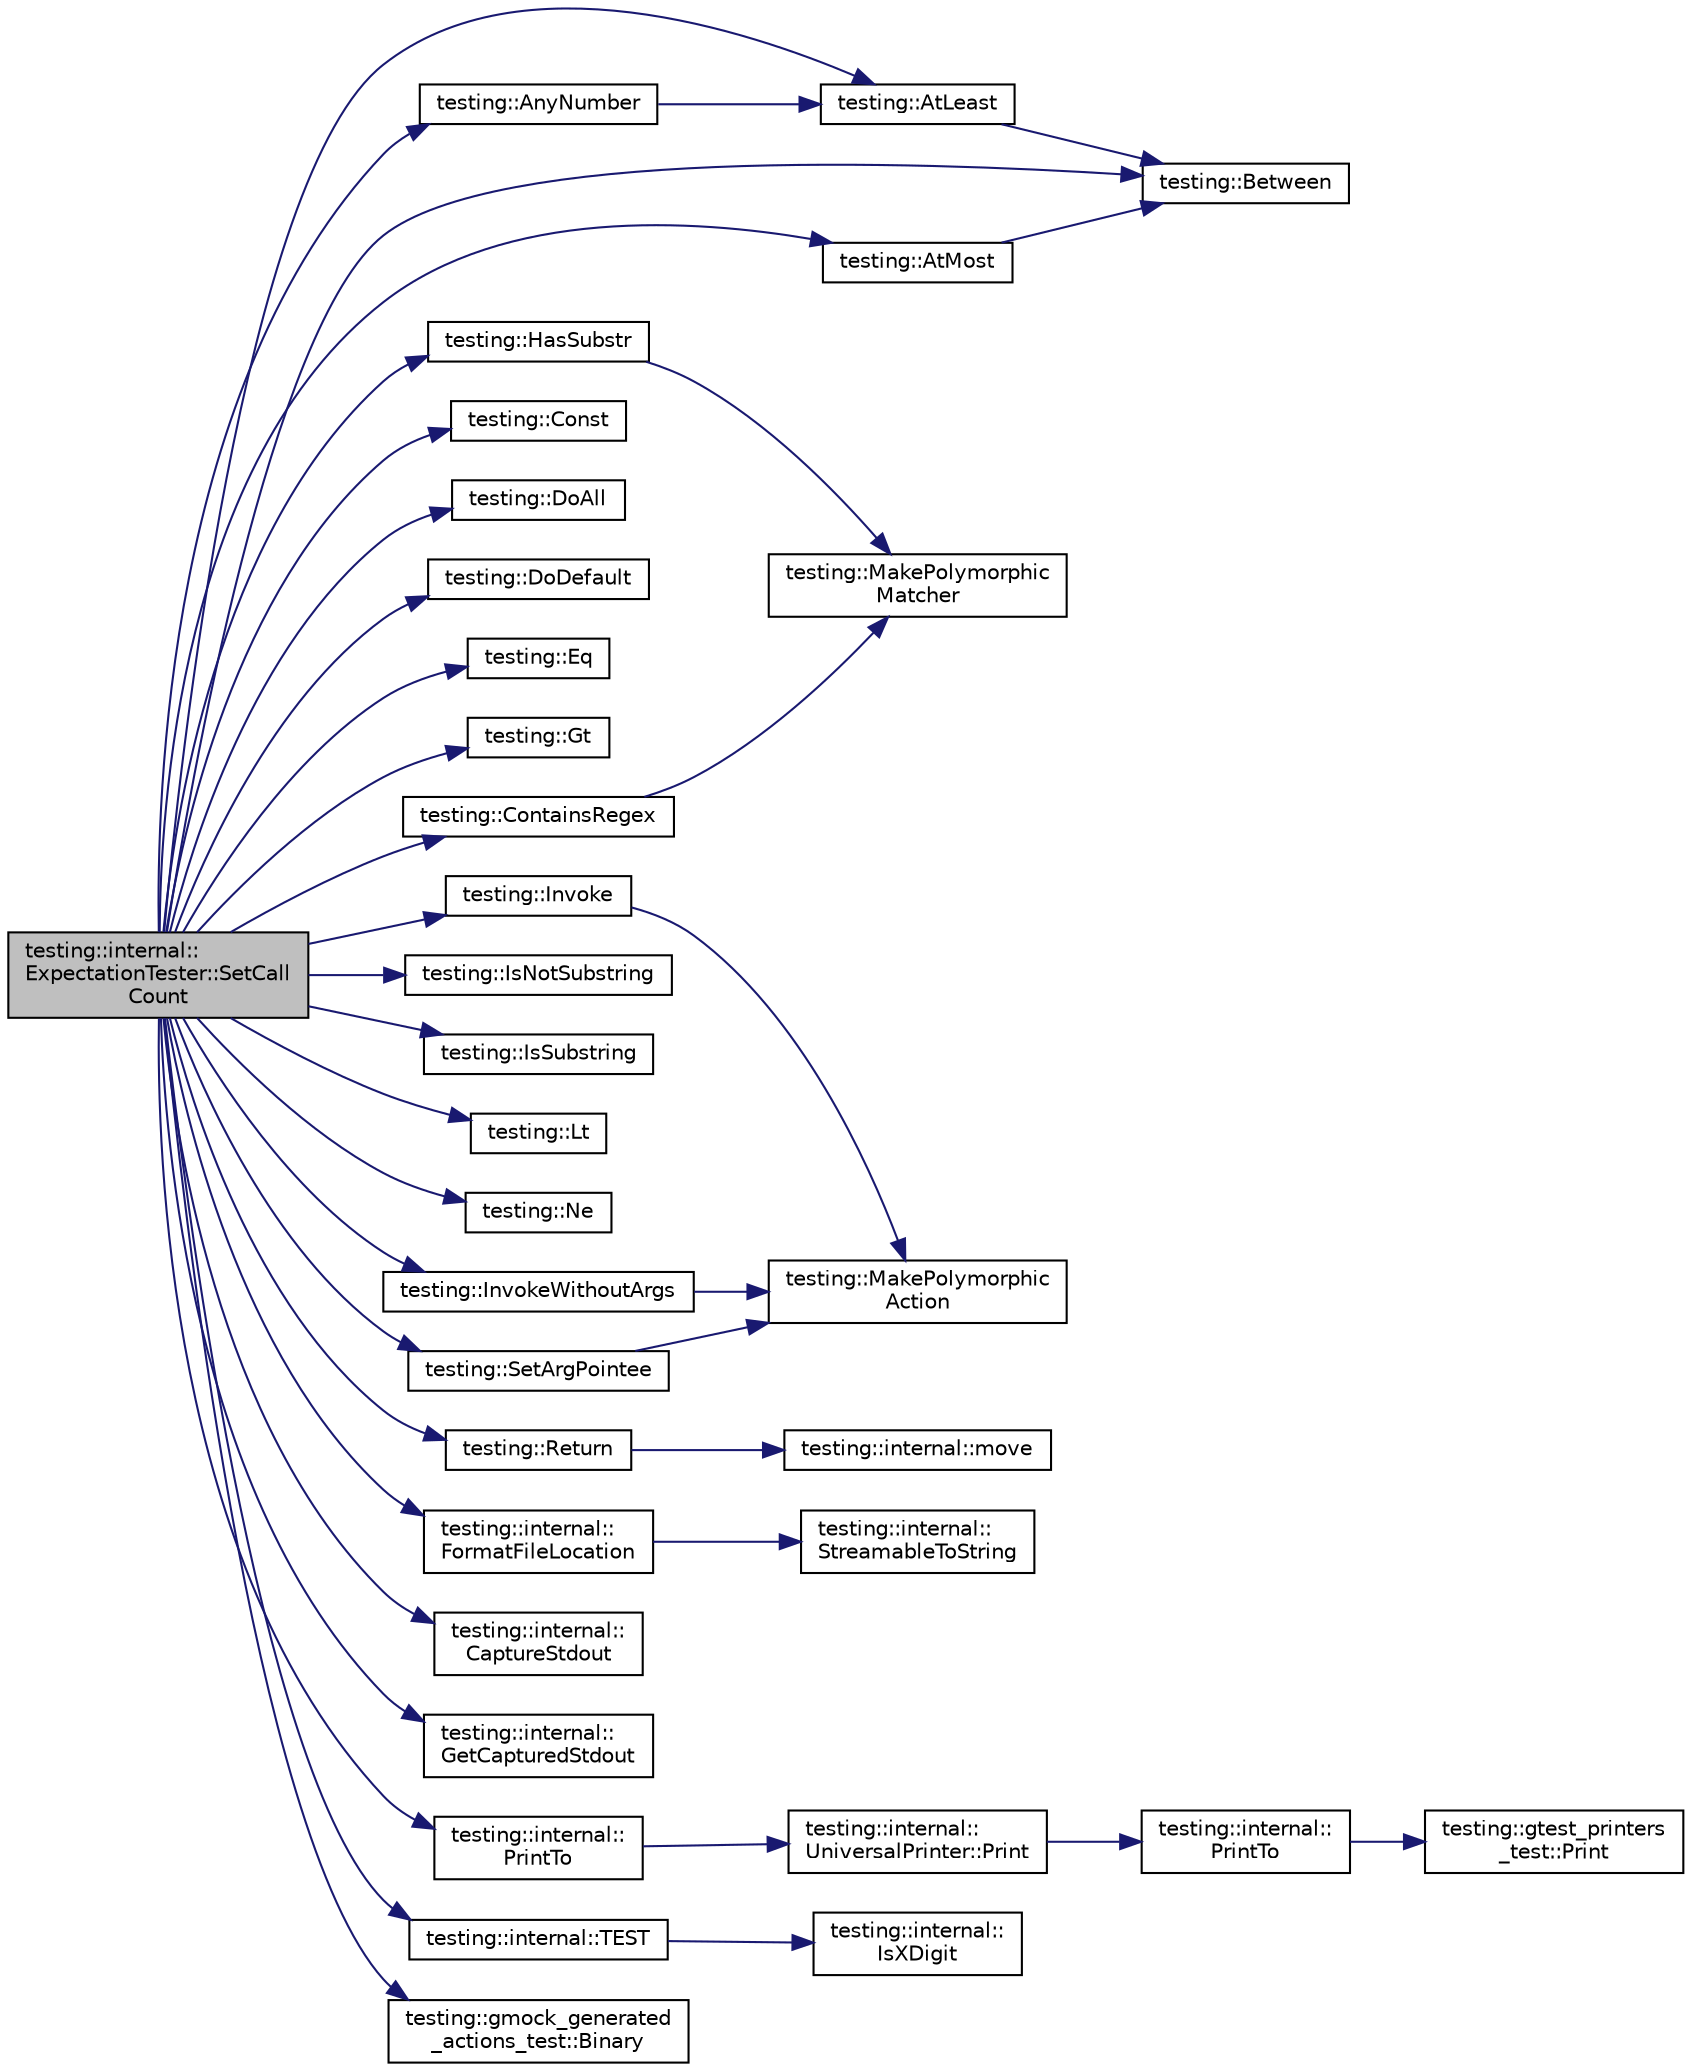digraph "testing::internal::ExpectationTester::SetCallCount"
{
  edge [fontname="Helvetica",fontsize="10",labelfontname="Helvetica",labelfontsize="10"];
  node [fontname="Helvetica",fontsize="10",shape=record];
  rankdir="LR";
  Node0 [label="testing::internal::\lExpectationTester::SetCall\lCount",height=0.2,width=0.4,color="black", fillcolor="grey75", style="filled", fontcolor="black"];
  Node0 -> Node1 [color="midnightblue",fontsize="10",style="solid",fontname="Helvetica"];
  Node1 [label="testing::AnyNumber",height=0.2,width=0.4,color="black", fillcolor="white", style="filled",URL="$d0/d75/namespacetesting.html#aa1f8a6371097e1e9b8d6866020f35252"];
  Node1 -> Node2 [color="midnightblue",fontsize="10",style="solid",fontname="Helvetica"];
  Node2 [label="testing::AtLeast",height=0.2,width=0.4,color="black", fillcolor="white", style="filled",URL="$d0/d75/namespacetesting.html#a137297cb3c582843989fbd937cf0fed2"];
  Node2 -> Node3 [color="midnightblue",fontsize="10",style="solid",fontname="Helvetica"];
  Node3 [label="testing::Between",height=0.2,width=0.4,color="black", fillcolor="white", style="filled",URL="$d0/d75/namespacetesting.html#a3bb2d3cdd3fdf5b4be1480fce549918e"];
  Node0 -> Node2 [color="midnightblue",fontsize="10",style="solid",fontname="Helvetica"];
  Node0 -> Node4 [color="midnightblue",fontsize="10",style="solid",fontname="Helvetica"];
  Node4 [label="testing::AtMost",height=0.2,width=0.4,color="black", fillcolor="white", style="filled",URL="$d0/d75/namespacetesting.html#a5487cd1068c78821ced96fbf542a91bb"];
  Node4 -> Node3 [color="midnightblue",fontsize="10",style="solid",fontname="Helvetica"];
  Node0 -> Node3 [color="midnightblue",fontsize="10",style="solid",fontname="Helvetica"];
  Node0 -> Node5 [color="midnightblue",fontsize="10",style="solid",fontname="Helvetica"];
  Node5 [label="testing::ContainsRegex",height=0.2,width=0.4,color="black", fillcolor="white", style="filled",URL="$d0/d75/namespacetesting.html#a899838630a71376aa071dfd7c500f2ca"];
  Node5 -> Node6 [color="midnightblue",fontsize="10",style="solid",fontname="Helvetica"];
  Node6 [label="testing::MakePolymorphic\lMatcher",height=0.2,width=0.4,color="black", fillcolor="white", style="filled",URL="$d0/d75/namespacetesting.html#a667ca94f190ec2e17ee2fbfdb7d3da04"];
  Node0 -> Node7 [color="midnightblue",fontsize="10",style="solid",fontname="Helvetica"];
  Node7 [label="testing::Const",height=0.2,width=0.4,color="black", fillcolor="white", style="filled",URL="$d0/d75/namespacetesting.html#a945ac56c5508a3c9c032bbe8aae8dcfa"];
  Node0 -> Node8 [color="midnightblue",fontsize="10",style="solid",fontname="Helvetica"];
  Node8 [label="testing::DoAll",height=0.2,width=0.4,color="black", fillcolor="white", style="filled",URL="$d0/d75/namespacetesting.html#a5f533932753d2af95000e96c4a3042e3"];
  Node0 -> Node9 [color="midnightblue",fontsize="10",style="solid",fontname="Helvetica"];
  Node9 [label="testing::DoDefault",height=0.2,width=0.4,color="black", fillcolor="white", style="filled",URL="$d0/d75/namespacetesting.html#ae041df61ff61ccb9753ba15b4309e1a6"];
  Node0 -> Node10 [color="midnightblue",fontsize="10",style="solid",fontname="Helvetica"];
  Node10 [label="testing::Eq",height=0.2,width=0.4,color="black", fillcolor="white", style="filled",URL="$d0/d75/namespacetesting.html#a0cb8ba7eae844c871eccb29e7c81635f"];
  Node0 -> Node11 [color="midnightblue",fontsize="10",style="solid",fontname="Helvetica"];
  Node11 [label="testing::Gt",height=0.2,width=0.4,color="black", fillcolor="white", style="filled",URL="$d0/d75/namespacetesting.html#a493fc1bafd7b3945ba06ace80e74b0d5"];
  Node0 -> Node12 [color="midnightblue",fontsize="10",style="solid",fontname="Helvetica"];
  Node12 [label="testing::Invoke",height=0.2,width=0.4,color="black", fillcolor="white", style="filled",URL="$d0/d75/namespacetesting.html#a12aebaf8363d49a383047529f798b694"];
  Node12 -> Node13 [color="midnightblue",fontsize="10",style="solid",fontname="Helvetica"];
  Node13 [label="testing::MakePolymorphic\lAction",height=0.2,width=0.4,color="black", fillcolor="white", style="filled",URL="$d0/d75/namespacetesting.html#a36bd06c5ea972c6df0bd9f40a7a94c65"];
  Node0 -> Node14 [color="midnightblue",fontsize="10",style="solid",fontname="Helvetica"];
  Node14 [label="testing::InvokeWithoutArgs",height=0.2,width=0.4,color="black", fillcolor="white", style="filled",URL="$d0/d75/namespacetesting.html#a88cc1999296bc630f6a49cdf66bb21f9"];
  Node14 -> Node13 [color="midnightblue",fontsize="10",style="solid",fontname="Helvetica"];
  Node0 -> Node15 [color="midnightblue",fontsize="10",style="solid",fontname="Helvetica"];
  Node15 [label="testing::IsNotSubstring",height=0.2,width=0.4,color="black", fillcolor="white", style="filled",URL="$d0/d75/namespacetesting.html#a2288dcf4249f88af67dcd46544dc49a6"];
  Node0 -> Node16 [color="midnightblue",fontsize="10",style="solid",fontname="Helvetica"];
  Node16 [label="testing::IsSubstring",height=0.2,width=0.4,color="black", fillcolor="white", style="filled",URL="$d0/d75/namespacetesting.html#a390c4f66fe7e9098117eb77e5fffa4ad"];
  Node0 -> Node17 [color="midnightblue",fontsize="10",style="solid",fontname="Helvetica"];
  Node17 [label="testing::Lt",height=0.2,width=0.4,color="black", fillcolor="white", style="filled",URL="$d0/d75/namespacetesting.html#ad621459957a8bcdd3c256b7940ecbf99"];
  Node0 -> Node18 [color="midnightblue",fontsize="10",style="solid",fontname="Helvetica"];
  Node18 [label="testing::Ne",height=0.2,width=0.4,color="black", fillcolor="white", style="filled",URL="$d0/d75/namespacetesting.html#afe42d41d5171234cb9da5da27faeb7e8"];
  Node0 -> Node19 [color="midnightblue",fontsize="10",style="solid",fontname="Helvetica"];
  Node19 [label="testing::Return",height=0.2,width=0.4,color="black", fillcolor="white", style="filled",URL="$d0/d75/namespacetesting.html#af6d1c13e9376c77671e37545cd84359c"];
  Node19 -> Node20 [color="midnightblue",fontsize="10",style="solid",fontname="Helvetica"];
  Node20 [label="testing::internal::move",height=0.2,width=0.4,color="black", fillcolor="white", style="filled",URL="$d0/da7/namespacetesting_1_1internal.html#a0f6d06bf8c3093b9c22bb08723db201e"];
  Node0 -> Node21 [color="midnightblue",fontsize="10",style="solid",fontname="Helvetica"];
  Node21 [label="testing::SetArgPointee",height=0.2,width=0.4,color="black", fillcolor="white", style="filled",URL="$d0/d75/namespacetesting.html#a5740a5033b88c37666fcd09a269d123f"];
  Node21 -> Node13 [color="midnightblue",fontsize="10",style="solid",fontname="Helvetica"];
  Node0 -> Node22 [color="midnightblue",fontsize="10",style="solid",fontname="Helvetica"];
  Node22 [label="testing::internal::\lFormatFileLocation",height=0.2,width=0.4,color="black", fillcolor="white", style="filled",URL="$d0/da7/namespacetesting_1_1internal.html#a31b7c3abed4a7c395f42c61e993989f4"];
  Node22 -> Node23 [color="midnightblue",fontsize="10",style="solid",fontname="Helvetica"];
  Node23 [label="testing::internal::\lStreamableToString",height=0.2,width=0.4,color="black", fillcolor="white", style="filled",URL="$d0/da7/namespacetesting_1_1internal.html#aad4beed95d0846e6ffc5da0978ef3bb9"];
  Node0 -> Node24 [color="midnightblue",fontsize="10",style="solid",fontname="Helvetica"];
  Node24 [label="testing::HasSubstr",height=0.2,width=0.4,color="black", fillcolor="white", style="filled",URL="$d0/d75/namespacetesting.html#a89643f279c0a36c2cf941abb5620756e"];
  Node24 -> Node6 [color="midnightblue",fontsize="10",style="solid",fontname="Helvetica"];
  Node0 -> Node25 [color="midnightblue",fontsize="10",style="solid",fontname="Helvetica"];
  Node25 [label="testing::internal::\lCaptureStdout",height=0.2,width=0.4,color="black", fillcolor="white", style="filled",URL="$d0/da7/namespacetesting_1_1internal.html#acba06d4f0343dec407738ba5544af990"];
  Node0 -> Node26 [color="midnightblue",fontsize="10",style="solid",fontname="Helvetica"];
  Node26 [label="testing::internal::\lGetCapturedStdout",height=0.2,width=0.4,color="black", fillcolor="white", style="filled",URL="$d0/da7/namespacetesting_1_1internal.html#aed657219a9856a8d249a3230de0c54ce"];
  Node0 -> Node27 [color="midnightblue",fontsize="10",style="solid",fontname="Helvetica"];
  Node27 [label="testing::internal::\lPrintTo",height=0.2,width=0.4,color="black", fillcolor="white", style="filled",URL="$d0/da7/namespacetesting_1_1internal.html#a8fd10cc30084c36a89c74868c8bd53f8"];
  Node27 -> Node28 [color="midnightblue",fontsize="10",style="solid",fontname="Helvetica"];
  Node28 [label="testing::internal::\lUniversalPrinter::Print",height=0.2,width=0.4,color="black", fillcolor="white", style="filled",URL="$d7/d76/classtesting_1_1internal_1_1_universal_printer.html#aecec021e1abbaa260b701e24e3fe33eb"];
  Node28 -> Node29 [color="midnightblue",fontsize="10",style="solid",fontname="Helvetica"];
  Node29 [label="testing::internal::\lPrintTo",height=0.2,width=0.4,color="black", fillcolor="white", style="filled",URL="$d0/da7/namespacetesting_1_1internal.html#af2c33928facbf2edf7af564278724d98"];
  Node29 -> Node30 [color="midnightblue",fontsize="10",style="solid",fontname="Helvetica"];
  Node30 [label="testing::gtest_printers\l_test::Print",height=0.2,width=0.4,color="black", fillcolor="white", style="filled",URL="$dd/d01/namespacetesting_1_1gtest__printers__test.html#ab1fefdb330a473343afa3cc6d46a65f6"];
  Node0 -> Node31 [color="midnightblue",fontsize="10",style="solid",fontname="Helvetica"];
  Node31 [label="testing::internal::TEST",height=0.2,width=0.4,color="black", fillcolor="white", style="filled",URL="$d0/da7/namespacetesting_1_1internal.html#a0c1e055c001e4dbb874f00a46c25bb00"];
  Node31 -> Node32 [color="midnightblue",fontsize="10",style="solid",fontname="Helvetica"];
  Node32 [label="testing::internal::\lIsXDigit",height=0.2,width=0.4,color="black", fillcolor="white", style="filled",URL="$d0/da7/namespacetesting_1_1internal.html#aa234ef141278263fb143b616c74c86e7"];
  Node0 -> Node33 [color="midnightblue",fontsize="10",style="solid",fontname="Helvetica"];
  Node33 [label="testing::gmock_generated\l_actions_test::Binary",height=0.2,width=0.4,color="black", fillcolor="white", style="filled",URL="$d7/dae/namespacetesting_1_1gmock__generated__actions__test.html#a3ec2020ddbfa6f2e993e0f88be1e691f"];
}
